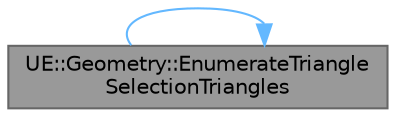 digraph "UE::Geometry::EnumerateTriangleSelectionTriangles"
{
 // INTERACTIVE_SVG=YES
 // LATEX_PDF_SIZE
  bgcolor="transparent";
  edge [fontname=Helvetica,fontsize=10,labelfontname=Helvetica,labelfontsize=10];
  node [fontname=Helvetica,fontsize=10,shape=box,height=0.2,width=0.4];
  rankdir="LR";
  Node1 [id="Node000001",label="UE::Geometry::EnumerateTriangle\lSelectionTriangles",height=0.2,width=0.4,color="gray40", fillcolor="grey60", style="filled", fontcolor="black",tooltip="Call TriangleFunc for each mesh TriangleID included in MeshSelection."];
  Node1 -> Node1 [id="edge1_Node000001_Node000001",color="steelblue1",style="solid",tooltip=" "];
}
